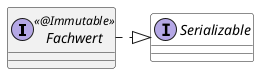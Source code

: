@startuml

interface Fachwert << @Immutable >> {
}
interface Serializable #white

Serializable <|.left. Fachwert

@enduml
